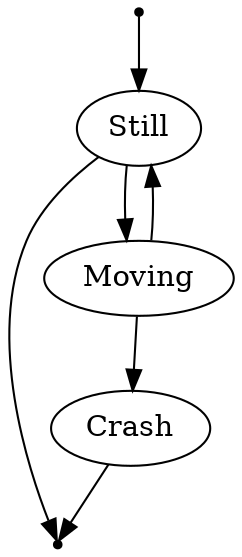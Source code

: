 digraph state_diagram {
    Start [shape=point];
    End [shape=point];
    Still [shape=ellipse];
    Moving [shape=ellipse];
    Crash [shape=ellipse];

    Start -> Still;
    Still -> End;

    Still -> Moving;
    Moving -> Still;
    Moving -> Crash;
    Crash -> End;
}
